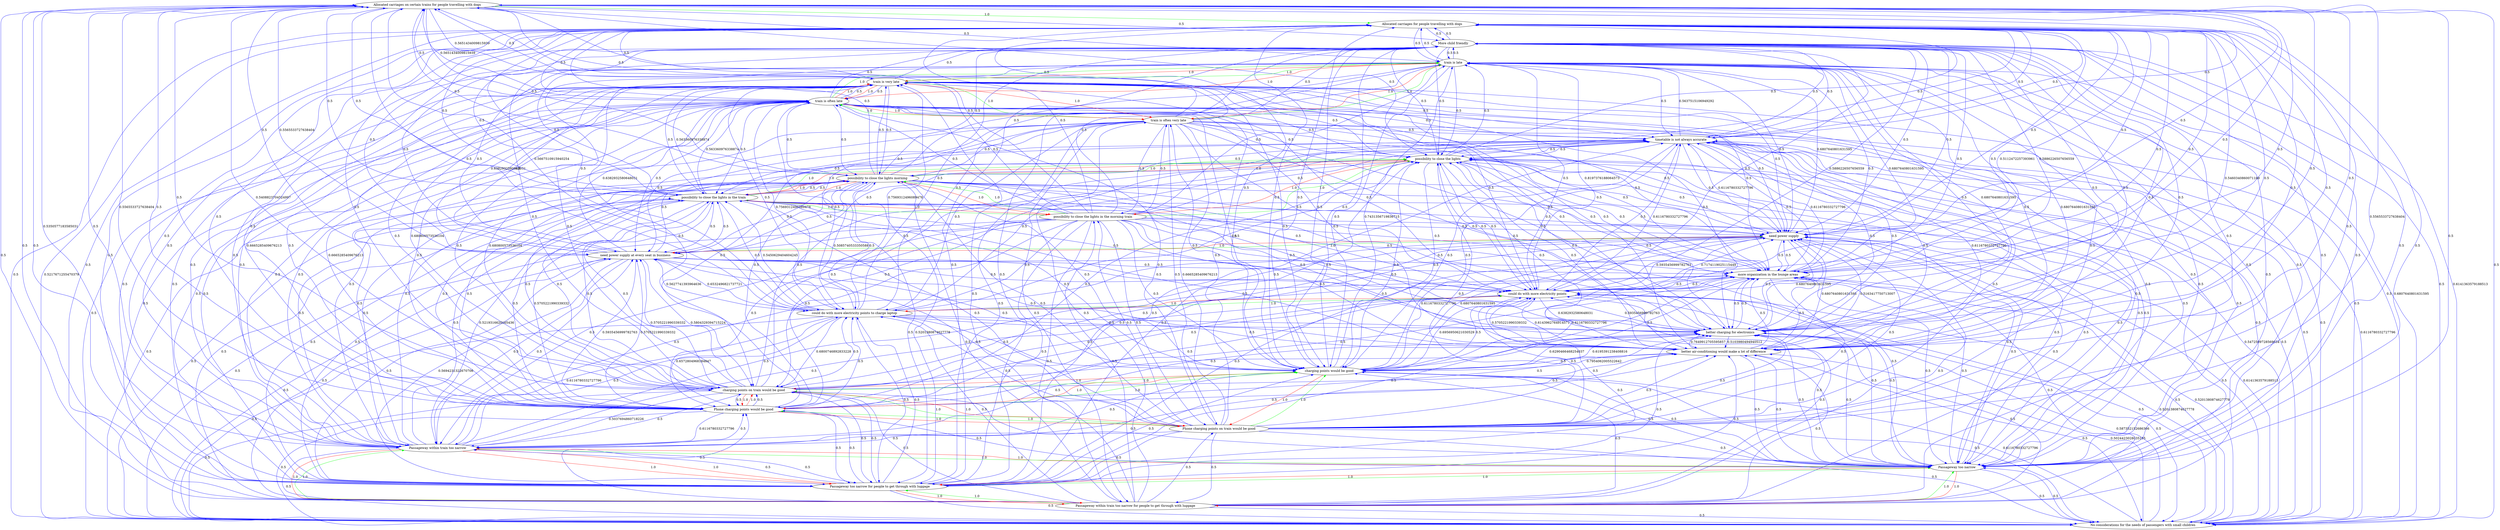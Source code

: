 digraph rawGraph {
"Allocated carriages on certain trains for people travelling with dogs";"Allocated carriages for people travelling with dogs";"More child friendly";"No considerations for the needs of passengers with small children";"Passageway within train too narrow for people to get through with luggage";"Passageway too narrow for people to get through with luggage";"Passageway too narrow";"Passageway within train too narrow";"Phone charging points on train would be good";"Phone charging points would be good";"charging points would be good";"charging points on train would be good";"better air-conditioning would make a lot of difference";"better charging for electronics";"could do with more electricity points to charge laptop";"could do with more electricity points";"more organization in the lounge areas";"need power supply at every seat in business";"need power supply";"possibility to close the lights in the morning train";"possibility to close the lights in the train";"possibility to close the lights";"possibility to close the lights morning";"timetable is not always accurate";"train is often very late";"train is often late";"train is late";"train is very late";"Allocated carriages on certain trains for people travelling with dogs" -> "Allocated carriages for people travelling with dogs" [label=1.0] [color=green]
"More child friendly" -> "Allocated carriages for people travelling with dogs" [label=0.5] [color=blue]
"Allocated carriages for people travelling with dogs" -> "More child friendly" [label=0.5] [color=blue]
"Allocated carriages on certain trains for people travelling with dogs" -> "More child friendly" [label=0.5] [color=blue]
"No considerations for the needs of passengers with small children" -> "More child friendly" [label=0.6141363579188513] [color=blue]
"No considerations for the needs of passengers with small children" -> "Allocated carriages for people travelling with dogs" [label=0.5217671255470379] [color=blue]
"Passageway within train too narrow for people to get through with luggage" -> "Passageway too narrow for people to get through with luggage" [label=1.0] [color=green]
"Passageway too narrow for people to get through with luggage" -> "Passageway too narrow" [label=1.0] [color=green]
"Passageway within train too narrow for people to get through with luggage" -> "Passageway within train too narrow" [label=1.0] [color=green]
"Passageway within train too narrow" -> "Passageway too narrow" [label=1.0] [color=green]
"Passageway within train too narrow for people to get through with luggage" -> "Passageway too narrow" [label=1.0] [color=green]
"Passageway too narrow for people to get through with luggage" -> "Passageway within train too narrow for people to get through with luggage" [label=1.0] [color=red]
"Passageway too narrow for people to get through with luggage" -> "Passageway within train too narrow" [label=1.0] [color=red]
"Passageway too narrow" -> "Passageway within train too narrow for people to get through with luggage" [label=1.0] [color=red]
"Passageway too narrow" -> "Passageway too narrow for people to get through with luggage" [label=1.0] [color=red]
"Passageway too narrow" -> "Passageway within train too narrow" [label=1.0] [color=red]
"Passageway within train too narrow" -> "Passageway within train too narrow for people to get through with luggage" [label=1.0] [color=red]
"Passageway within train too narrow" -> "Passageway too narrow for people to get through with luggage" [label=1.0] [color=red]
"Passageway too narrow" -> "More child friendly" [label=0.5] [color=blue]
"More child friendly" -> "Passageway too narrow" [label=0.5] [color=blue]
"Allocated carriages for people travelling with dogs" -> "Passageway too narrow" [label=0.5] [color=blue]
"Passageway too narrow" -> "Allocated carriages for people travelling with dogs" [label=0.5] [color=blue]
"Allocated carriages on certain trains for people travelling with dogs" -> "Passageway within train too narrow" [label=0.5350577183585031] [color=blue]
"No considerations for the needs of passengers with small children" -> "Passageway too narrow" [label=0.5] [color=blue]
"Passageway too narrow" -> "No considerations for the needs of passengers with small children" [label=0.5] [color=blue]
"Allocated carriages on certain trains for people travelling with dogs" -> "Passageway too narrow" [label=0.5] [color=blue]
"Allocated carriages for people travelling with dogs" -> "No considerations for the needs of passengers with small children" [label=0.5] [color=blue]
"More child friendly" -> "No considerations for the needs of passengers with small children" [label=0.5] [color=blue]
"Passageway within train too narrow for people to get through with luggage" -> "More child friendly" [label=0.5] [color=blue]
"Passageway within train too narrow for people to get through with luggage" -> "Allocated carriages for people travelling with dogs" [label=0.5] [color=blue]
"Passageway within train too narrow for people to get through with luggage" -> "No considerations for the needs of passengers with small children" [label=0.5] [color=blue]
"Passageway too narrow for people to get through with luggage" -> "More child friendly" [label=0.5] [color=blue]
"Passageway too narrow for people to get through with luggage" -> "Allocated carriages for people travelling with dogs" [label=0.5] [color=blue]
"Passageway too narrow for people to get through with luggage" -> "No considerations for the needs of passengers with small children" [label=0.5] [color=blue]
"Passageway within train too narrow" -> "More child friendly" [label=0.5] [color=blue]
"Passageway within train too narrow" -> "Allocated carriages for people travelling with dogs" [label=0.5] [color=blue]
"Passageway within train too narrow" -> "No considerations for the needs of passengers with small children" [label=0.5] [color=blue]
"Allocated carriages on certain trains for people travelling with dogs" -> "No considerations for the needs of passengers with small children" [label=0.5] [color=blue]
"Phone charging points on train would be good" -> "Phone charging points would be good" [label=1.0] [color=green]
"Phone charging points would be good" -> "charging points would be good" [label=1.0] [color=green]
"Phone charging points on train would be good" -> "charging points on train would be good" [label=1.0] [color=green]
"charging points on train would be good" -> "charging points would be good" [label=1.0] [color=green]
"Phone charging points on train would be good" -> "charging points would be good" [label=1.0] [color=green]
"Phone charging points would be good" -> "Phone charging points on train would be good" [label=1.0] [color=red]
"Phone charging points would be good" -> "charging points on train would be good" [label=1.0] [color=red]
"charging points would be good" -> "Phone charging points on train would be good" [label=1.0] [color=red]
"charging points would be good" -> "Phone charging points would be good" [label=1.0] [color=red]
"charging points would be good" -> "charging points on train would be good" [label=1.0] [color=red]
"charging points on train would be good" -> "Phone charging points on train would be good" [label=1.0] [color=red]
"charging points on train would be good" -> "Phone charging points would be good" [label=1.0] [color=red]
"Passageway too narrow" -> "charging points would be good" [label=0.5] [color=blue]
"charging points would be good" -> "Passageway too narrow" [label=0.5] [color=blue]
"Passageway too narrow for people to get through with luggage" -> "charging points on train would be good" [label=0.5] [color=blue]
"Passageway too narrow for people to get through with luggage" -> "Phone charging points would be good" [label=0.5] [color=blue]
"Passageway within train too narrow" -> "Phone charging points would be good" [label=0.5] [color=blue]
"Passageway within train too narrow for people to get through with luggage" -> "Phone charging points on train would be good" [label=0.5] [color=blue]
"charging points on train would be good" -> "Passageway too narrow for people to get through with luggage" [label=0.5] [color=blue]
"charging points on train would be good" -> "Passageway within train too narrow" [label=0.5037694860718226] [color=blue]
"Phone charging points would be good" -> "Passageway too narrow for people to get through with luggage" [label=0.5] [color=blue]
"Phone charging points would be good" -> "Passageway within train too narrow" [label=0.6116780332727796] [color=blue]
"Phone charging points on train would be good" -> "Passageway within train too narrow for people to get through with luggage" [label=0.5] [color=blue]
"More child friendly" -> "charging points would be good" [label=0.5] [color=blue]
"charging points would be good" -> "More child friendly" [label=0.5] [color=blue]
"Allocated carriages for people travelling with dogs" -> "charging points would be good" [label=0.5] [color=blue]
"charging points would be good" -> "Allocated carriages for people travelling with dogs" [label=0.5] [color=blue]
"Allocated carriages on certain trains for people travelling with dogs" -> "charging points on train would be good" [label=0.5408823704524997] [color=blue]
"Allocated carriages on certain trains for people travelling with dogs" -> "Phone charging points would be good" [label=0.5] [color=blue]
"Phone charging points would be good" -> "Allocated carriages on certain trains for people travelling with dogs" [label=0.5565533727638404] [color=blue]
"charging points would be good" -> "No considerations for the needs of passengers with small children" [label=0.5] [color=blue]
"No considerations for the needs of passengers with small children" -> "charging points would be good" [label=0.6116780332727796] [color=blue]
"Allocated carriages on certain trains for people travelling with dogs" -> "Passageway too narrow for people to get through with luggage" [label=0.5] [color=blue]
"Allocated carriages on certain trains for people travelling with dogs" -> "charging points would be good" [label=0.5] [color=blue]
"Passageway within train too narrow for people to get through with luggage" -> "charging points would be good" [label=0.5] [color=blue]
"Passageway within train too narrow for people to get through with luggage" -> "charging points on train would be good" [label=0.5] [color=blue]
"Passageway within train too narrow for people to get through with luggage" -> "Phone charging points would be good" [label=0.5] [color=blue]
"Passageway too narrow for people to get through with luggage" -> "charging points would be good" [label=0.5] [color=blue]
"Passageway too narrow for people to get through with luggage" -> "Passageway within train too narrow" [label=0.5] [color=blue]
"Passageway too narrow for people to get through with luggage" -> "Allocated carriages on certain trains for people travelling with dogs" [label=0.5] [color=blue]
"Passageway within train too narrow" -> "Passageway too narrow for people to get through with luggage" [label=0.5] [color=blue]
"Passageway within train too narrow" -> "charging points would be good" [label=0.5] [color=blue]
"Passageway within train too narrow" -> "Allocated carriages on certain trains for people travelling with dogs" [label=0.5] [color=blue]
"Phone charging points on train would be good" -> "Passageway too narrow for people to get through with luggage" [label=0.5] [color=blue]
"Phone charging points on train would be good" -> "Passageway too narrow" [label=0.5] [color=blue]
"Phone charging points on train would be good" -> "More child friendly" [label=0.5] [color=blue]
"Phone charging points on train would be good" -> "Allocated carriages for people travelling with dogs" [label=0.5] [color=blue]
"Phone charging points on train would be good" -> "No considerations for the needs of passengers with small children" [label=0.5] [color=blue]
"Phone charging points on train would be good" -> "Passageway within train too narrow" [label=0.5] [color=blue]
"Phone charging points on train would be good" -> "Allocated carriages on certain trains for people travelling with dogs" [label=0.5565533727638404] [color=blue]
"Phone charging points would be good" -> "charging points on train would be good" [label=0.5] [color=blue]
"Phone charging points would be good" -> "Passageway too narrow" [label=0.5] [color=blue]
"Phone charging points would be good" -> "More child friendly" [label=0.5] [color=blue]
"Phone charging points would be good" -> "Allocated carriages for people travelling with dogs" [label=0.5] [color=blue]
"Phone charging points would be good" -> "No considerations for the needs of passengers with small children" [label=0.5] [color=blue]
"charging points on train would be good" -> "Passageway too narrow" [label=0.5] [color=blue]
"charging points on train would be good" -> "More child friendly" [label=0.5] [color=blue]
"charging points on train would be good" -> "Allocated carriages for people travelling with dogs" [label=0.5] [color=blue]
"charging points on train would be good" -> "No considerations for the needs of passengers with small children" [label=0.5] [color=blue]
"charging points on train would be good" -> "Phone charging points would be good" [label=0.5] [color=blue]
"charging points on train would be good" -> "Allocated carriages on certain trains for people travelling with dogs" [label=0.5] [color=blue]
"Passageway within train too narrow for people to get through with luggage" -> "Allocated carriages on certain trains for people travelling with dogs" [label=0.5] [color=blue]
"Passageway within train too narrow" -> "charging points on train would be good" [label=0.5] [color=blue]
"better air-conditioning would make a lot of difference" -> "charging points would be good" [label=0.7954062005522642] [color=blue]
"better air-conditioning would make a lot of difference" -> "Passageway too narrow" [label=0.5] [color=blue]
"Passageway too narrow" -> "better air-conditioning would make a lot of difference" [label=0.5] [color=blue]
"better air-conditioning would make a lot of difference" -> "More child friendly" [label=0.5] [color=blue]
"More child friendly" -> "better air-conditioning would make a lot of difference" [label=0.5] [color=blue]
"Allocated carriages for people travelling with dogs" -> "better air-conditioning would make a lot of difference" [label=0.5] [color=blue]
"better air-conditioning would make a lot of difference" -> "Allocated carriages for people travelling with dogs" [label=0.5] [color=blue]
"No considerations for the needs of passengers with small children" -> "better air-conditioning would make a lot of difference" [label=0.5024423028035105] [color=blue]
"Allocated carriages on certain trains for people travelling with dogs" -> "better air-conditioning would make a lot of difference" [label=0.5] [color=blue]
"Passageway within train too narrow for people to get through with luggage" -> "better air-conditioning would make a lot of difference" [label=0.5] [color=blue]
"Passageway too narrow for people to get through with luggage" -> "better air-conditioning would make a lot of difference" [label=0.5] [color=blue]
"Passageway within train too narrow" -> "better air-conditioning would make a lot of difference" [label=0.5] [color=blue]
"Phone charging points on train would be good" -> "better air-conditioning would make a lot of difference" [label=0.5] [color=blue]
"Phone charging points would be good" -> "better air-conditioning would make a lot of difference" [label=0.5] [color=blue]
"charging points would be good" -> "better air-conditioning would make a lot of difference" [label=0.5] [color=blue]
"charging points on train would be good" -> "better air-conditioning would make a lot of difference" [label=0.5] [color=blue]
"better air-conditioning would make a lot of difference" -> "No considerations for the needs of passengers with small children" [label=0.5] [color=blue]
"charging points would be good" -> "better charging for electronics" [label=0.6290466468254037] [color=blue]
"better charging for electronics" -> "charging points would be good" [label=0.6195391238408816] [color=blue]
"better charging for electronics" -> "better air-conditioning would make a lot of difference" [label=0.5103980494940512] [color=blue]
"better air-conditioning would make a lot of difference" -> "better charging for electronics" [label=0.7649912705595857] [color=blue]
"better charging for electronics" -> "Passageway too narrow" [label=0.5] [color=blue]
"Passageway too narrow" -> "better charging for electronics" [label=0.5] [color=blue]
"better charging for electronics" -> "More child friendly" [label=0.5] [color=blue]
"More child friendly" -> "better charging for electronics" [label=0.5] [color=blue]
"Allocated carriages for people travelling with dogs" -> "better charging for electronics" [label=0.5460340860071169] [color=blue]
"No considerations for the needs of passengers with small children" -> "better charging for electronics" [label=0.587352152686366] [color=blue]
"Allocated carriages on certain trains for people travelling with dogs" -> "better charging for electronics" [label=0.5] [color=blue]
"Passageway within train too narrow for people to get through with luggage" -> "better charging for electronics" [label=0.5] [color=blue]
"Passageway too narrow for people to get through with luggage" -> "better charging for electronics" [label=0.5] [color=blue]
"Passageway within train too narrow" -> "better charging for electronics" [label=0.5] [color=blue]
"Phone charging points on train would be good" -> "better charging for electronics" [label=0.5] [color=blue]
"Phone charging points would be good" -> "better charging for electronics" [label=0.5] [color=blue]
"charging points on train would be good" -> "better charging for electronics" [label=0.5] [color=blue]
"better charging for electronics" -> "Allocated carriages for people travelling with dogs" [label=0.5] [color=blue]
"better charging for electronics" -> "No considerations for the needs of passengers with small children" [label=0.5] [color=blue]
"could do with more electricity points to charge laptop" -> "could do with more electricity points" [label=1.0] [color=green]
"could do with more electricity points" -> "could do with more electricity points to charge laptop" [label=1.0] [color=red]
"could do with more electricity points" -> "charging points would be good" [label=0.6956950621030529] [color=blue]
"could do with more electricity points to charge laptop" -> "charging points on train would be good" [label=0.6800746892833228] [color=blue]
"could do with more electricity points to charge laptop" -> "Phone charging points would be good" [label=0.6572804968184847] [color=blue]
"better charging for electronics" -> "could do with more electricity points" [label=0.5935456999782763] [color=blue]
"could do with more electricity points" -> "better charging for electronics" [label=0.6382932580648031] [color=blue]
"could do with more electricity points" -> "better air-conditioning would make a lot of difference" [label=0.5705221990339332] [color=blue]
"better air-conditioning would make a lot of difference" -> "could do with more electricity points" [label=0.6143962764914571] [color=blue]
"could do with more electricity points" -> "Passageway too narrow" [label=0.5] [color=blue]
"Passageway too narrow" -> "could do with more electricity points" [label=0.5] [color=blue]
"Passageway within train too narrow" -> "could do with more electricity points to charge laptop" [label=0.5] [color=blue]
"could do with more electricity points to charge laptop" -> "Passageway within train too narrow" [label=0.6116780332727796] [color=blue]
"could do with more electricity points" -> "More child friendly" [label=0.5886226507656559] [color=blue]
"could do with more electricity points" -> "Allocated carriages for people travelling with dogs" [label=0.5112472257393961] [color=blue]
"could do with more electricity points to charge laptop" -> "Allocated carriages on certain trains for people travelling with dogs" [label=0.5667510915940254] [color=blue]
"No considerations for the needs of passengers with small children" -> "could do with more electricity points" [label=0.5201380874627778] [color=blue]
"Allocated carriages on certain trains for people travelling with dogs" -> "could do with more electricity points" [label=0.5] [color=blue]
"Allocated carriages on certain trains for people travelling with dogs" -> "could do with more electricity points to charge laptop" [label=0.5] [color=blue]
"Allocated carriages for people travelling with dogs" -> "could do with more electricity points" [label=0.5] [color=blue]
"More child friendly" -> "could do with more electricity points" [label=0.5] [color=blue]
"Passageway within train too narrow for people to get through with luggage" -> "could do with more electricity points" [label=0.5] [color=blue]
"Passageway within train too narrow for people to get through with luggage" -> "could do with more electricity points to charge laptop" [label=0.5] [color=blue]
"Passageway too narrow for people to get through with luggage" -> "could do with more electricity points" [label=0.5] [color=blue]
"Passageway too narrow for people to get through with luggage" -> "could do with more electricity points to charge laptop" [label=0.5] [color=blue]
"Passageway within train too narrow" -> "could do with more electricity points" [label=0.5] [color=blue]
"Phone charging points on train would be good" -> "could do with more electricity points" [label=0.5] [color=blue]
"Phone charging points on train would be good" -> "could do with more electricity points to charge laptop" [label=0.5] [color=blue]
"Phone charging points would be good" -> "could do with more electricity points" [label=0.5] [color=blue]
"Phone charging points would be good" -> "could do with more electricity points to charge laptop" [label=0.5] [color=blue]
"charging points would be good" -> "could do with more electricity points" [label=0.5] [color=blue]
"charging points on train would be good" -> "could do with more electricity points" [label=0.5] [color=blue]
"charging points on train would be good" -> "could do with more electricity points to charge laptop" [label=0.5] [color=blue]
"could do with more electricity points to charge laptop" -> "Passageway too narrow for people to get through with luggage" [label=0.5] [color=blue]
"could do with more electricity points to charge laptop" -> "charging points would be good" [label=0.5] [color=blue]
"could do with more electricity points to charge laptop" -> "better charging for electronics" [label=0.5] [color=blue]
"could do with more electricity points to charge laptop" -> "Allocated carriages for people travelling with dogs" [label=0.5] [color=blue]
"could do with more electricity points to charge laptop" -> "More child friendly" [label=0.5] [color=blue]
"could do with more electricity points to charge laptop" -> "Passageway too narrow" [label=0.5] [color=blue]
"could do with more electricity points to charge laptop" -> "better air-conditioning would make a lot of difference" [label=0.5] [color=blue]
"could do with more electricity points to charge laptop" -> "No considerations for the needs of passengers with small children" [label=0.5] [color=blue]
"could do with more electricity points" -> "No considerations for the needs of passengers with small children" [label=0.5] [color=blue]
"more organization in the lounge areas" -> "charging points would be good" [label=0.6116780332727796] [color=blue]
"charging points would be good" -> "more organization in the lounge areas" [label=0.5] [color=blue]
"better charging for electronics" -> "more organization in the lounge areas" [label=0.5] [color=blue]
"more organization in the lounge areas" -> "better charging for electronics" [label=0.5] [color=blue]
"more organization in the lounge areas" -> "better air-conditioning would make a lot of difference" [label=0.5] [color=blue]
"better air-conditioning would make a lot of difference" -> "more organization in the lounge areas" [label=0.5] [color=blue]
"Passageway too narrow" -> "more organization in the lounge areas" [label=0.5] [color=blue]
"more organization in the lounge areas" -> "Passageway too narrow" [label=0.5] [color=blue]
"more organization in the lounge areas" -> "More child friendly" [label=0.5886226507656559] [color=blue]
"more organization in the lounge areas" -> "Allocated carriages for people travelling with dogs" [label=0.5] [color=blue]
"Allocated carriages for people travelling with dogs" -> "more organization in the lounge areas" [label=0.5] [color=blue]
"No considerations for the needs of passengers with small children" -> "more organization in the lounge areas" [label=0.5201380874627778] [color=blue]
"Allocated carriages on certain trains for people travelling with dogs" -> "more organization in the lounge areas" [label=0.5] [color=blue]
"More child friendly" -> "more organization in the lounge areas" [label=0.5] [color=blue]
"Passageway within train too narrow for people to get through with luggage" -> "more organization in the lounge areas" [label=0.5] [color=blue]
"Passageway too narrow for people to get through with luggage" -> "more organization in the lounge areas" [label=0.5] [color=blue]
"Passageway within train too narrow" -> "more organization in the lounge areas" [label=0.5] [color=blue]
"Phone charging points on train would be good" -> "more organization in the lounge areas" [label=0.5] [color=blue]
"Phone charging points would be good" -> "more organization in the lounge areas" [label=0.5] [color=blue]
"charging points on train would be good" -> "more organization in the lounge areas" [label=0.5] [color=blue]
"could do with more electricity points to charge laptop" -> "more organization in the lounge areas" [label=0.5] [color=blue]
"could do with more electricity points" -> "more organization in the lounge areas" [label=0.5] [color=blue]
"more organization in the lounge areas" -> "could do with more electricity points" [label=0.5] [color=blue]
"more organization in the lounge areas" -> "No considerations for the needs of passengers with small children" [label=0.5] [color=blue]
"need power supply at every seat in business" -> "need power supply" [label=1.0] [color=green]
"need power supply" -> "need power supply at every seat in business" [label=1.0] [color=red]
"need power supply" -> "charging points would be good" [label=0.6116780332727796] [color=blue]
"charging points would be good" -> "need power supply" [label=0.6807640801631595] [color=blue]
"charging points on train would be good" -> "need power supply at every seat in business" [label=0.5705221990339332] [color=blue]
"Phone charging points would be good" -> "need power supply at every seat in business" [label=0.5705221990339332] [color=blue]
"need power supply at every seat in business" -> "charging points on train would be good" [label=0.5804329394715224] [color=blue]
"need power supply at every seat in business" -> "Phone charging points would be good" [label=0.5935456999782763] [color=blue]
"more organization in the lounge areas" -> "need power supply" [label=0.5] [color=blue]
"need power supply" -> "more organization in the lounge areas" [label=0.5] [color=blue]
"better charging for electronics" -> "need power supply" [label=0.6807640801631595] [color=blue]
"need power supply" -> "better charging for electronics" [label=0.5] [color=blue]
"better air-conditioning would make a lot of difference" -> "need power supply" [label=0.6807640801631595] [color=blue]
"need power supply" -> "better air-conditioning would make a lot of difference" [label=0.5163417750713007] [color=blue]
"Passageway too narrow" -> "need power supply" [label=0.5] [color=blue]
"need power supply" -> "Passageway too narrow" [label=0.5] [color=blue]
"Passageway too narrow for people to get through with luggage" -> "need power supply at every seat in business" [label=0.5] [color=blue]
"Passageway within train too narrow" -> "need power supply at every seat in business" [label=0.5] [color=blue]
"need power supply at every seat in business" -> "Passageway too narrow for people to get through with luggage" [label=0.5694231322670706] [color=blue]
"need power supply at every seat in business" -> "Passageway within train too narrow" [label=0.5] [color=blue]
"need power supply" -> "More child friendly" [label=0.5] [color=blue]
"More child friendly" -> "need power supply" [label=0.5] [color=blue]
"Allocated carriages for people travelling with dogs" -> "need power supply" [label=0.5] [color=blue]
"need power supply" -> "Allocated carriages for people travelling with dogs" [label=0.5] [color=blue]
"Allocated carriages on certain trains for people travelling with dogs" -> "need power supply at every seat in business" [label=0.5] [color=blue]
"need power supply at every seat in business" -> "Allocated carriages on certain trains for people travelling with dogs" [label=0.5565533727638404] [color=blue]
"could do with more electricity points" -> "need power supply" [label=0.7174119025115449] [color=blue]
"need power supply" -> "could do with more electricity points" [label=0.5935456999782763] [color=blue]
"could do with more electricity points to charge laptop" -> "need power supply at every seat in business" [label=0.6532496821737721] [color=blue]
"need power supply at every seat in business" -> "could do with more electricity points to charge laptop" [label=0.5627741393964636] [color=blue]
"No considerations for the needs of passengers with small children" -> "need power supply" [label=0.6141363579188513] [color=blue]
"Allocated carriages on certain trains for people travelling with dogs" -> "need power supply" [label=0.5] [color=blue]
"Passageway within train too narrow for people to get through with luggage" -> "need power supply" [label=0.5] [color=blue]
"Passageway within train too narrow for people to get through with luggage" -> "need power supply at every seat in business" [label=0.5] [color=blue]
"Passageway too narrow for people to get through with luggage" -> "need power supply" [label=0.5] [color=blue]
"Passageway within train too narrow" -> "need power supply" [label=0.5] [color=blue]
"Phone charging points on train would be good" -> "need power supply" [label=0.5] [color=blue]
"Phone charging points on train would be good" -> "need power supply at every seat in business" [label=0.5] [color=blue]
"Phone charging points would be good" -> "need power supply" [label=0.5] [color=blue]
"charging points on train would be good" -> "need power supply" [label=0.5] [color=blue]
"could do with more electricity points to charge laptop" -> "need power supply" [label=0.5] [color=blue]
"need power supply at every seat in business" -> "charging points would be good" [label=0.5] [color=blue]
"need power supply at every seat in business" -> "more organization in the lounge areas" [label=0.5] [color=blue]
"need power supply at every seat in business" -> "better charging for electronics" [label=0.5] [color=blue]
"need power supply at every seat in business" -> "Allocated carriages for people travelling with dogs" [label=0.5] [color=blue]
"need power supply at every seat in business" -> "More child friendly" [label=0.5] [color=blue]
"need power supply at every seat in business" -> "Passageway too narrow" [label=0.5] [color=blue]
"need power supply at every seat in business" -> "better air-conditioning would make a lot of difference" [label=0.5] [color=blue]
"need power supply at every seat in business" -> "could do with more electricity points" [label=0.5] [color=blue]
"need power supply at every seat in business" -> "No considerations for the needs of passengers with small children" [label=0.5] [color=blue]
"need power supply" -> "No considerations for the needs of passengers with small children" [label=0.5] [color=blue]
"possibility to close the lights in the morning train" -> "possibility to close the lights in the train" [label=1.0] [color=green]
"possibility to close the lights in the train" -> "possibility to close the lights" [label=1.0] [color=green]
"possibility to close the lights in the morning train" -> "possibility to close the lights morning" [label=1.0] [color=green]
"possibility to close the lights morning" -> "possibility to close the lights" [label=1.0] [color=green]
"possibility to close the lights in the morning train" -> "possibility to close the lights" [label=1.0] [color=green]
"possibility to close the lights in the train" -> "possibility to close the lights in the morning train" [label=1.0] [color=red]
"possibility to close the lights in the train" -> "possibility to close the lights morning" [label=1.0] [color=red]
"possibility to close the lights" -> "possibility to close the lights in the morning train" [label=1.0] [color=red]
"possibility to close the lights" -> "possibility to close the lights in the train" [label=1.0] [color=red]
"possibility to close the lights" -> "possibility to close the lights morning" [label=1.0] [color=red]
"possibility to close the lights morning" -> "possibility to close the lights in the morning train" [label=1.0] [color=red]
"possibility to close the lights morning" -> "possibility to close the lights in the train" [label=1.0] [color=red]
"charging points would be good" -> "possibility to close the lights" [label=0.5] [color=blue]
"possibility to close the lights" -> "charging points would be good" [label=0.5] [color=blue]
"charging points on train would be good" -> "possibility to close the lights morning" [label=0.5] [color=blue]
"Phone charging points would be good" -> "possibility to close the lights in the train" [label=0.5705221990339332] [color=blue]
"Phone charging points would be good" -> "possibility to close the lights morning" [label=0.5] [color=blue]
"Phone charging points on train would be good" -> "possibility to close the lights in the morning train" [label=0.5] [color=blue]
"possibility to close the lights in the train" -> "Phone charging points would be good" [label=0.5] [color=blue]
"possibility to close the lights morning" -> "charging points on train would be good" [label=0.5] [color=blue]
"possibility to close the lights morning" -> "Phone charging points would be good" [label=0.5] [color=blue]
"possibility to close the lights in the morning train" -> "Phone charging points on train would be good" [label=0.5] [color=blue]
"need power supply" -> "possibility to close the lights" [label=0.5] [color=blue]
"possibility to close the lights" -> "need power supply" [label=0.5] [color=blue]
"need power supply at every seat in business" -> "possibility to close the lights morning" [label=0.5] [color=blue]
"possibility to close the lights morning" -> "need power supply at every seat in business" [label=0.5] [color=blue]
"possibility to close the lights" -> "better charging for electronics" [label=0.5] [color=blue]
"better charging for electronics" -> "possibility to close the lights" [label=0.5] [color=blue]
"better air-conditioning would make a lot of difference" -> "possibility to close the lights" [label=0.5] [color=blue]
"possibility to close the lights" -> "better air-conditioning would make a lot of difference" [label=0.5] [color=blue]
"possibility to close the lights" -> "Passageway too narrow" [label=0.5] [color=blue]
"Passageway too narrow" -> "possibility to close the lights" [label=0.5] [color=blue]
"Passageway too narrow for people to get through with luggage" -> "possibility to close the lights morning" [label=0.5201380874627778] [color=blue]
"Passageway within train too narrow" -> "possibility to close the lights morning" [label=0.5] [color=blue]
"Passageway within train too narrow for people to get through with luggage" -> "possibility to close the lights in the morning train" [label=0.5] [color=blue]
"possibility to close the lights in the train" -> "Passageway within train too narrow" [label=0.5219316620165436] [color=blue]
"possibility to close the lights morning" -> "Passageway within train too narrow" [label=0.5] [color=blue]
"possibility to close the lights in the morning train" -> "Passageway within train too narrow for people to get through with luggage" [label=0.5] [color=blue]
"possibility to close the lights" -> "More child friendly" [label=0.5] [color=blue]
"More child friendly" -> "possibility to close the lights" [label=0.5] [color=blue]
"Allocated carriages for people travelling with dogs" -> "possibility to close the lights" [label=0.5] [color=blue]
"possibility to close the lights" -> "Allocated carriages for people travelling with dogs" [label=0.5] [color=blue]
"Allocated carriages on certain trains for people travelling with dogs" -> "possibility to close the lights morning" [label=0.5] [color=blue]
"possibility to close the lights morning" -> "Allocated carriages on certain trains for people travelling with dogs" [label=0.5] [color=blue]
"could do with more electricity points" -> "possibility to close the lights" [label=0.5] [color=blue]
"possibility to close the lights" -> "could do with more electricity points" [label=0.5] [color=blue]
"could do with more electricity points to charge laptop" -> "possibility to close the lights in the train" [label=0.5450629404604245] [color=blue]
"could do with more electricity points to charge laptop" -> "possibility to close the lights morning" [label=0.5085740533350588] [color=blue]
"No considerations for the needs of passengers with small children" -> "possibility to close the lights" [label=0.5472509728569634] [color=blue]
"Allocated carriages on certain trains for people travelling with dogs" -> "possibility to close the lights in the train" [label=0.5] [color=blue]
"Allocated carriages on certain trains for people travelling with dogs" -> "possibility to close the lights" [label=0.5] [color=blue]
"Passageway within train too narrow for people to get through with luggage" -> "possibility to close the lights in the train" [label=0.5] [color=blue]
"Passageway within train too narrow for people to get through with luggage" -> "possibility to close the lights" [label=0.5] [color=blue]
"Passageway within train too narrow for people to get through with luggage" -> "possibility to close the lights morning" [label=0.5] [color=blue]
"Passageway too narrow for people to get through with luggage" -> "possibility to close the lights in the train" [label=0.5] [color=blue]
"Passageway too narrow for people to get through with luggage" -> "possibility to close the lights" [label=0.5] [color=blue]
"Passageway within train too narrow" -> "possibility to close the lights in the train" [label=0.5] [color=blue]
"Passageway within train too narrow" -> "possibility to close the lights" [label=0.5] [color=blue]
"Phone charging points on train would be good" -> "possibility to close the lights in the train" [label=0.5] [color=blue]
"Phone charging points on train would be good" -> "possibility to close the lights" [label=0.5] [color=blue]
"Phone charging points on train would be good" -> "possibility to close the lights morning" [label=0.5] [color=blue]
"Phone charging points would be good" -> "possibility to close the lights" [label=0.5] [color=blue]
"charging points on train would be good" -> "possibility to close the lights in the train" [label=0.5] [color=blue]
"charging points on train would be good" -> "possibility to close the lights" [label=0.5] [color=blue]
"could do with more electricity points to charge laptop" -> "possibility to close the lights" [label=0.5] [color=blue]
"more organization in the lounge areas" -> "possibility to close the lights" [label=0.5] [color=blue]
"need power supply at every seat in business" -> "possibility to close the lights in the train" [label=0.5] [color=blue]
"need power supply at every seat in business" -> "possibility to close the lights" [label=0.5] [color=blue]
"possibility to close the lights in the morning train" -> "Passageway too narrow for people to get through with luggage" [label=0.5] [color=blue]
"possibility to close the lights in the morning train" -> "charging points would be good" [label=0.5] [color=blue]
"possibility to close the lights in the morning train" -> "better charging for electronics" [label=0.5] [color=blue]
"possibility to close the lights in the morning train" -> "need power supply" [label=0.5] [color=blue]
"possibility to close the lights in the morning train" -> "better air-conditioning would make a lot of difference" [label=0.5] [color=blue]
"possibility to close the lights in the morning train" -> "Phone charging points would be good" [label=0.5] [color=blue]
"possibility to close the lights in the morning train" -> "more organization in the lounge areas" [label=0.5] [color=blue]
"possibility to close the lights in the morning train" -> "charging points on train would be good" [label=0.5] [color=blue]
"possibility to close the lights in the morning train" -> "Allocated carriages for people travelling with dogs" [label=0.5] [color=blue]
"possibility to close the lights in the morning train" -> "More child friendly" [label=0.5] [color=blue]
"possibility to close the lights in the morning train" -> "Passageway too narrow" [label=0.5] [color=blue]
"possibility to close the lights in the morning train" -> "could do with more electricity points" [label=0.5] [color=blue]
"possibility to close the lights in the morning train" -> "No considerations for the needs of passengers with small children" [label=0.5] [color=blue]
"possibility to close the lights in the morning train" -> "Passageway within train too narrow" [label=0.5] [color=blue]
"possibility to close the lights in the morning train" -> "could do with more electricity points to charge laptop" [label=0.5] [color=blue]
"possibility to close the lights in the morning train" -> "Allocated carriages on certain trains for people travelling with dogs" [label=0.5] [color=blue]
"possibility to close the lights in the morning train" -> "need power supply at every seat in business" [label=0.5] [color=blue]
"possibility to close the lights in the train" -> "Passageway too narrow for people to get through with luggage" [label=0.5] [color=blue]
"possibility to close the lights in the train" -> "charging points would be good" [label=0.5] [color=blue]
"possibility to close the lights in the train" -> "need power supply" [label=0.5] [color=blue]
"possibility to close the lights in the train" -> "better charging for electronics" [label=0.5] [color=blue]
"possibility to close the lights in the train" -> "better air-conditioning would make a lot of difference" [label=0.5] [color=blue]
"possibility to close the lights in the train" -> "possibility to close the lights morning" [label=0.5] [color=blue]
"possibility to close the lights in the train" -> "charging points on train would be good" [label=0.5] [color=blue]
"possibility to close the lights in the train" -> "more organization in the lounge areas" [label=0.5] [color=blue]
"possibility to close the lights in the train" -> "Passageway too narrow" [label=0.5] [color=blue]
"possibility to close the lights in the train" -> "More child friendly" [label=0.5] [color=blue]
"possibility to close the lights in the train" -> "Allocated carriages for people travelling with dogs" [label=0.5] [color=blue]
"possibility to close the lights in the train" -> "could do with more electricity points" [label=0.5] [color=blue]
"possibility to close the lights in the train" -> "No considerations for the needs of passengers with small children" [label=0.5] [color=blue]
"possibility to close the lights in the train" -> "could do with more electricity points to charge laptop" [label=0.5] [color=blue]
"possibility to close the lights in the train" -> "Allocated carriages on certain trains for people travelling with dogs" [label=0.5] [color=blue]
"possibility to close the lights in the train" -> "need power supply at every seat in business" [label=0.5] [color=blue]
"possibility to close the lights" -> "more organization in the lounge areas" [label=0.5] [color=blue]
"possibility to close the lights" -> "No considerations for the needs of passengers with small children" [label=0.5] [color=blue]
"possibility to close the lights morning" -> "Passageway too narrow for people to get through with luggage" [label=0.5] [color=blue]
"possibility to close the lights morning" -> "charging points would be good" [label=0.5] [color=blue]
"possibility to close the lights morning" -> "better charging for electronics" [label=0.5] [color=blue]
"possibility to close the lights morning" -> "need power supply" [label=0.5] [color=blue]
"possibility to close the lights morning" -> "better air-conditioning would make a lot of difference" [label=0.5] [color=blue]
"possibility to close the lights morning" -> "more organization in the lounge areas" [label=0.5] [color=blue]
"possibility to close the lights morning" -> "possibility to close the lights in the train" [label=0.5] [color=blue]
"possibility to close the lights morning" -> "Allocated carriages for people travelling with dogs" [label=0.5] [color=blue]
"possibility to close the lights morning" -> "More child friendly" [label=0.5] [color=blue]
"possibility to close the lights morning" -> "Passageway too narrow" [label=0.5] [color=blue]
"possibility to close the lights morning" -> "could do with more electricity points" [label=0.5] [color=blue]
"possibility to close the lights morning" -> "No considerations for the needs of passengers with small children" [label=0.5] [color=blue]
"possibility to close the lights morning" -> "could do with more electricity points to charge laptop" [label=0.5] [color=blue]
"need power supply" -> "timetable is not always accurate" [label=0.6116780332727796] [color=blue]
"timetable is not always accurate" -> "need power supply" [label=0.5] [color=blue]
"more organization in the lounge areas" -> "timetable is not always accurate" [label=0.6116780332727796] [color=blue]
"timetable is not always accurate" -> "more organization in the lounge areas" [label=0.5] [color=blue]
"better charging for electronics" -> "timetable is not always accurate" [label=0.5] [color=blue]
"timetable is not always accurate" -> "better charging for electronics" [label=0.5] [color=blue]
"better air-conditioning would make a lot of difference" -> "timetable is not always accurate" [label=0.6116780332727796] [color=blue]
"timetable is not always accurate" -> "better air-conditioning would make a lot of difference" [label=0.5] [color=blue]
"Passageway too narrow" -> "timetable is not always accurate" [label=0.5] [color=blue]
"timetable is not always accurate" -> "Passageway too narrow" [label=0.5] [color=blue]
"timetable is not always accurate" -> "More child friendly" [label=0.5] [color=blue]
"More child friendly" -> "timetable is not always accurate" [label=0.5] [color=blue]
"timetable is not always accurate" -> "Allocated carriages for people travelling with dogs" [label=0.5] [color=blue]
"Allocated carriages for people travelling with dogs" -> "timetable is not always accurate" [label=0.5] [color=blue]
"timetable is not always accurate" -> "possibility to close the lights" [label=0.5] [color=blue]
"possibility to close the lights" -> "timetable is not always accurate" [label=0.5] [color=blue]
"timetable is not always accurate" -> "could do with more electricity points" [label=0.5] [color=blue]
"could do with more electricity points" -> "timetable is not always accurate" [label=0.6116780332727796] [color=blue]
"No considerations for the needs of passengers with small children" -> "timetable is not always accurate" [label=0.6116780332727796] [color=blue]
"timetable is not always accurate" -> "No considerations for the needs of passengers with small children" [label=0.5] [color=blue]
"Allocated carriages on certain trains for people travelling with dogs" -> "timetable is not always accurate" [label=0.5] [color=blue]
"Passageway within train too narrow for people to get through with luggage" -> "timetable is not always accurate" [label=0.5] [color=blue]
"Passageway too narrow for people to get through with luggage" -> "timetable is not always accurate" [label=0.5] [color=blue]
"Passageway within train too narrow" -> "timetable is not always accurate" [label=0.5] [color=blue]
"Phone charging points on train would be good" -> "timetable is not always accurate" [label=0.5] [color=blue]
"Phone charging points would be good" -> "timetable is not always accurate" [label=0.5] [color=blue]
"charging points would be good" -> "timetable is not always accurate" [label=0.5] [color=blue]
"charging points on train would be good" -> "timetable is not always accurate" [label=0.5] [color=blue]
"could do with more electricity points to charge laptop" -> "timetable is not always accurate" [label=0.5] [color=blue]
"need power supply at every seat in business" -> "timetable is not always accurate" [label=0.5] [color=blue]
"possibility to close the lights in the morning train" -> "timetable is not always accurate" [label=0.5] [color=blue]
"possibility to close the lights in the train" -> "timetable is not always accurate" [label=0.5] [color=blue]
"possibility to close the lights morning" -> "timetable is not always accurate" [label=0.5] [color=blue]
"timetable is not always accurate" -> "charging points would be good" [label=0.5] [color=blue]
"train is often very late" -> "train is often late" [label=1.0] [color=green]
"train is often late" -> "train is late" [label=1.0] [color=green]
"train is often very late" -> "train is very late" [label=1.0] [color=green]
"train is very late" -> "train is late" [label=1.0] [color=green]
"train is often very late" -> "train is late" [label=1.0] [color=green]
"train is often late" -> "train is often very late" [label=1.0] [color=red]
"train is often late" -> "train is very late" [label=1.0] [color=red]
"train is late" -> "train is often very late" [label=1.0] [color=red]
"train is late" -> "train is often late" [label=1.0] [color=red]
"train is late" -> "train is very late" [label=1.0] [color=red]
"train is very late" -> "train is often very late" [label=1.0] [color=red]
"train is very late" -> "train is often late" [label=1.0] [color=red]
"charging points would be good" -> "train is late" [label=0.7431356719836715] [color=blue]
"charging points on train would be good" -> "train is often late" [label=0.680800573536104] [color=blue]
"charging points on train would be good" -> "train is very late" [label=0.680800573536104] [color=blue]
"Phone charging points would be good" -> "train is often late" [label=0.6665285409676213] [color=blue]
"Phone charging points would be good" -> "train is very late" [label=0.6665285409676213] [color=blue]
"Phone charging points on train would be good" -> "train is often very late" [label=0.6665285409676213] [color=blue]
"train is late" -> "better charging for electronics" [label=0.5] [color=blue]
"better charging for electronics" -> "train is late" [label=0.6807640801631595] [color=blue]
"train is late" -> "need power supply" [label=0.5] [color=blue]
"need power supply" -> "train is late" [label=0.6807640801631595] [color=blue]
"need power supply at every seat in business" -> "train is often late" [label=0.6382932580648031] [color=blue]
"need power supply at every seat in business" -> "train is very late" [label=0.6382932580648031] [color=blue]
"train is often late" -> "need power supply at every seat in business" [label=0.5] [color=blue]
"train is very late" -> "need power supply at every seat in business" [label=0.5] [color=blue]
"train is late" -> "better air-conditioning would make a lot of difference" [label=0.5] [color=blue]
"better air-conditioning would make a lot of difference" -> "train is late" [label=0.6807640801631595] [color=blue]
"train is late" -> "possibility to close the lights" [label=0.5] [color=blue]
"possibility to close the lights" -> "train is late" [label=0.5] [color=blue]
"possibility to close the lights in the train" -> "train is often late" [label=0.563360976338874] [color=blue]
"possibility to close the lights in the train" -> "train is very late" [label=0.563360976338874] [color=blue]
"possibility to close the lights morning" -> "train is often late" [label=0.5] [color=blue]
"possibility to close the lights morning" -> "train is very late" [label=0.5] [color=blue]
"possibility to close the lights in the morning train" -> "train is often very late" [label=0.5] [color=blue]
"train is often late" -> "possibility to close the lights morning" [label=0.5] [color=blue]
"train is very late" -> "possibility to close the lights morning" [label=0.5] [color=blue]
"train is often very late" -> "possibility to close the lights in the morning train" [label=0.5] [color=blue]
"more organization in the lounge areas" -> "train is late" [label=0.6807640801631595] [color=blue]
"train is late" -> "more organization in the lounge areas" [label=0.5] [color=blue]
"train is late" -> "Allocated carriages for people travelling with dogs" [label=0.5] [color=blue]
"Allocated carriages for people travelling with dogs" -> "train is late" [label=0.5] [color=blue]
"Allocated carriages on certain trains for people travelling with dogs" -> "train is often late" [label=0.5651434009815939] [color=blue]
"Allocated carriages on certain trains for people travelling with dogs" -> "train is very late" [label=0.5651434009815939] [color=blue]
"train is late" -> "More child friendly" [label=0.5] [color=blue]
"More child friendly" -> "train is late" [label=0.5] [color=blue]
"Passageway too narrow" -> "train is late" [label=0.5] [color=blue]
"train is late" -> "Passageway too narrow" [label=0.5] [color=blue]
"Passageway too narrow for people to get through with luggage" -> "train is often late" [label=0.5] [color=blue]
"Passageway too narrow for people to get through with luggage" -> "train is very late" [label=0.5] [color=blue]
"train is often late" -> "Passageway too narrow for people to get through with luggage" [label=0.5] [color=blue]
"train is very late" -> "Passageway too narrow for people to get through with luggage" [label=0.5] [color=blue]
"train is often very late" -> "Passageway within train too narrow for people to get through with luggage" [label=0.5] [color=blue]
"timetable is not always accurate" -> "train is late" [label=0.5637515106949292] [color=blue]
"train is late" -> "could do with more electricity points" [label=0.5] [color=blue]
"could do with more electricity points" -> "train is late" [label=0.8197376188064573] [color=blue]
"could do with more electricity points to charge laptop" -> "train is often late" [label=0.7569312496089478] [color=blue]
"could do with more electricity points to charge laptop" -> "train is very late" [label=0.7569312496089478] [color=blue]
"train is often late" -> "could do with more electricity points to charge laptop" [label=0.5] [color=blue]
"train is very late" -> "could do with more electricity points to charge laptop" [label=0.5] [color=blue]
"train is late" -> "No considerations for the needs of passengers with small children" [label=0.5] [color=blue]
"No considerations for the needs of passengers with small children" -> "train is late" [label=0.6807640801631595] [color=blue]
"Allocated carriages on certain trains for people travelling with dogs" -> "train is late" [label=0.5] [color=blue]
"Passageway within train too narrow for people to get through with luggage" -> "train is often very late" [label=0.5] [color=blue]
"Passageway within train too narrow for people to get through with luggage" -> "train is often late" [label=0.5] [color=blue]
"Passageway within train too narrow for people to get through with luggage" -> "train is very late" [label=0.5] [color=blue]
"Passageway within train too narrow for people to get through with luggage" -> "train is late" [label=0.5] [color=blue]
"Passageway too narrow for people to get through with luggage" -> "train is late" [label=0.5] [color=blue]
"Passageway within train too narrow" -> "train is often late" [label=0.5] [color=blue]
"Passageway within train too narrow" -> "train is very late" [label=0.5] [color=blue]
"Passageway within train too narrow" -> "train is late" [label=0.5] [color=blue]
"Phone charging points on train would be good" -> "train is often late" [label=0.5] [color=blue]
"Phone charging points on train would be good" -> "train is very late" [label=0.5] [color=blue]
"Phone charging points on train would be good" -> "train is late" [label=0.5] [color=blue]
"Phone charging points would be good" -> "train is late" [label=0.5] [color=blue]
"charging points on train would be good" -> "train is late" [label=0.5] [color=blue]
"could do with more electricity points to charge laptop" -> "train is late" [label=0.5] [color=blue]
"need power supply at every seat in business" -> "train is late" [label=0.5] [color=blue]
"possibility to close the lights in the morning train" -> "train is often late" [label=0.5] [color=blue]
"possibility to close the lights in the morning train" -> "train is very late" [label=0.5] [color=blue]
"possibility to close the lights in the morning train" -> "train is late" [label=0.5] [color=blue]
"possibility to close the lights in the train" -> "train is late" [label=0.5] [color=blue]
"possibility to close the lights morning" -> "train is late" [label=0.5] [color=blue]
"train is often very late" -> "Passageway too narrow for people to get through with luggage" [label=0.5] [color=blue]
"train is often very late" -> "charging points would be good" [label=0.5] [color=blue]
"train is often very late" -> "better charging for electronics" [label=0.5] [color=blue]
"train is often very late" -> "need power supply" [label=0.5] [color=blue]
"train is often very late" -> "better air-conditioning would make a lot of difference" [label=0.5] [color=blue]
"train is often very late" -> "possibility to close the lights" [label=0.5] [color=blue]
"train is often very late" -> "Phone charging points would be good" [label=0.5] [color=blue]
"train is often very late" -> "possibility to close the lights morning" [label=0.5] [color=blue]
"train is often very late" -> "more organization in the lounge areas" [label=0.5] [color=blue]
"train is often very late" -> "charging points on train would be good" [label=0.5] [color=blue]
"train is often very late" -> "possibility to close the lights in the train" [label=0.5] [color=blue]
"train is often very late" -> "timetable is not always accurate" [label=0.5] [color=blue]
"train is often very late" -> "Allocated carriages for people travelling with dogs" [label=0.5] [color=blue]
"train is often very late" -> "More child friendly" [label=0.5] [color=blue]
"train is often very late" -> "Passageway too narrow" [label=0.5] [color=blue]
"train is often very late" -> "could do with more electricity points" [label=0.5] [color=blue]
"train is often very late" -> "No considerations for the needs of passengers with small children" [label=0.5] [color=blue]
"train is often very late" -> "Passageway within train too narrow" [label=0.5] [color=blue]
"train is often very late" -> "could do with more electricity points to charge laptop" [label=0.5] [color=blue]
"train is often very late" -> "Allocated carriages on certain trains for people travelling with dogs" [label=0.5] [color=blue]
"train is often very late" -> "need power supply at every seat in business" [label=0.5] [color=blue]
"train is often very late" -> "Phone charging points on train would be good" [label=0.5] [color=blue]
"train is often late" -> "charging points would be good" [label=0.5] [color=blue]
"train is often late" -> "better charging for electronics" [label=0.5] [color=blue]
"train is often late" -> "need power supply" [label=0.5] [color=blue]
"train is often late" -> "better air-conditioning would make a lot of difference" [label=0.5] [color=blue]
"train is often late" -> "train is very late" [label=0.5] [color=blue]
"train is often late" -> "possibility to close the lights" [label=0.5] [color=blue]
"train is often late" -> "Phone charging points would be good" [label=0.5] [color=blue]
"train is often late" -> "charging points on train would be good" [label=0.5] [color=blue]
"train is often late" -> "more organization in the lounge areas" [label=0.5] [color=blue]
"train is often late" -> "possibility to close the lights in the train" [label=0.5] [color=blue]
"train is often late" -> "Allocated carriages for people travelling with dogs" [label=0.5] [color=blue]
"train is often late" -> "More child friendly" [label=0.5] [color=blue]
"train is often late" -> "Passageway too narrow" [label=0.5] [color=blue]
"train is often late" -> "timetable is not always accurate" [label=0.5] [color=blue]
"train is often late" -> "could do with more electricity points" [label=0.5] [color=blue]
"train is often late" -> "No considerations for the needs of passengers with small children" [label=0.5] [color=blue]
"train is often late" -> "Passageway within train too narrow" [label=0.5] [color=blue]
"train is often late" -> "Allocated carriages on certain trains for people travelling with dogs" [label=0.5] [color=blue]
"train is late" -> "charging points would be good" [label=0.5] [color=blue]
"train is late" -> "timetable is not always accurate" [label=0.5] [color=blue]
"train is very late" -> "charging points would be good" [label=0.5] [color=blue]
"train is very late" -> "better charging for electronics" [label=0.5] [color=blue]
"train is very late" -> "need power supply" [label=0.5] [color=blue]
"train is very late" -> "better air-conditioning would make a lot of difference" [label=0.5] [color=blue]
"train is very late" -> "possibility to close the lights" [label=0.5] [color=blue]
"train is very late" -> "Phone charging points would be good" [label=0.5] [color=blue]
"train is very late" -> "charging points on train would be good" [label=0.5] [color=blue]
"train is very late" -> "more organization in the lounge areas" [label=0.5] [color=blue]
"train is very late" -> "possibility to close the lights in the train" [label=0.5] [color=blue]
"train is very late" -> "train is often late" [label=0.5] [color=blue]
"train is very late" -> "Allocated carriages for people travelling with dogs" [label=0.5] [color=blue]
"train is very late" -> "More child friendly" [label=0.5] [color=blue]
"train is very late" -> "Passageway too narrow" [label=0.5] [color=blue]
"train is very late" -> "timetable is not always accurate" [label=0.5] [color=blue]
"train is very late" -> "could do with more electricity points" [label=0.5] [color=blue]
"train is very late" -> "No considerations for the needs of passengers with small children" [label=0.5] [color=blue]
"train is very late" -> "Passageway within train too narrow" [label=0.5] [color=blue]
"train is very late" -> "Allocated carriages on certain trains for people travelling with dogs" [label=0.5] [color=blue]
}